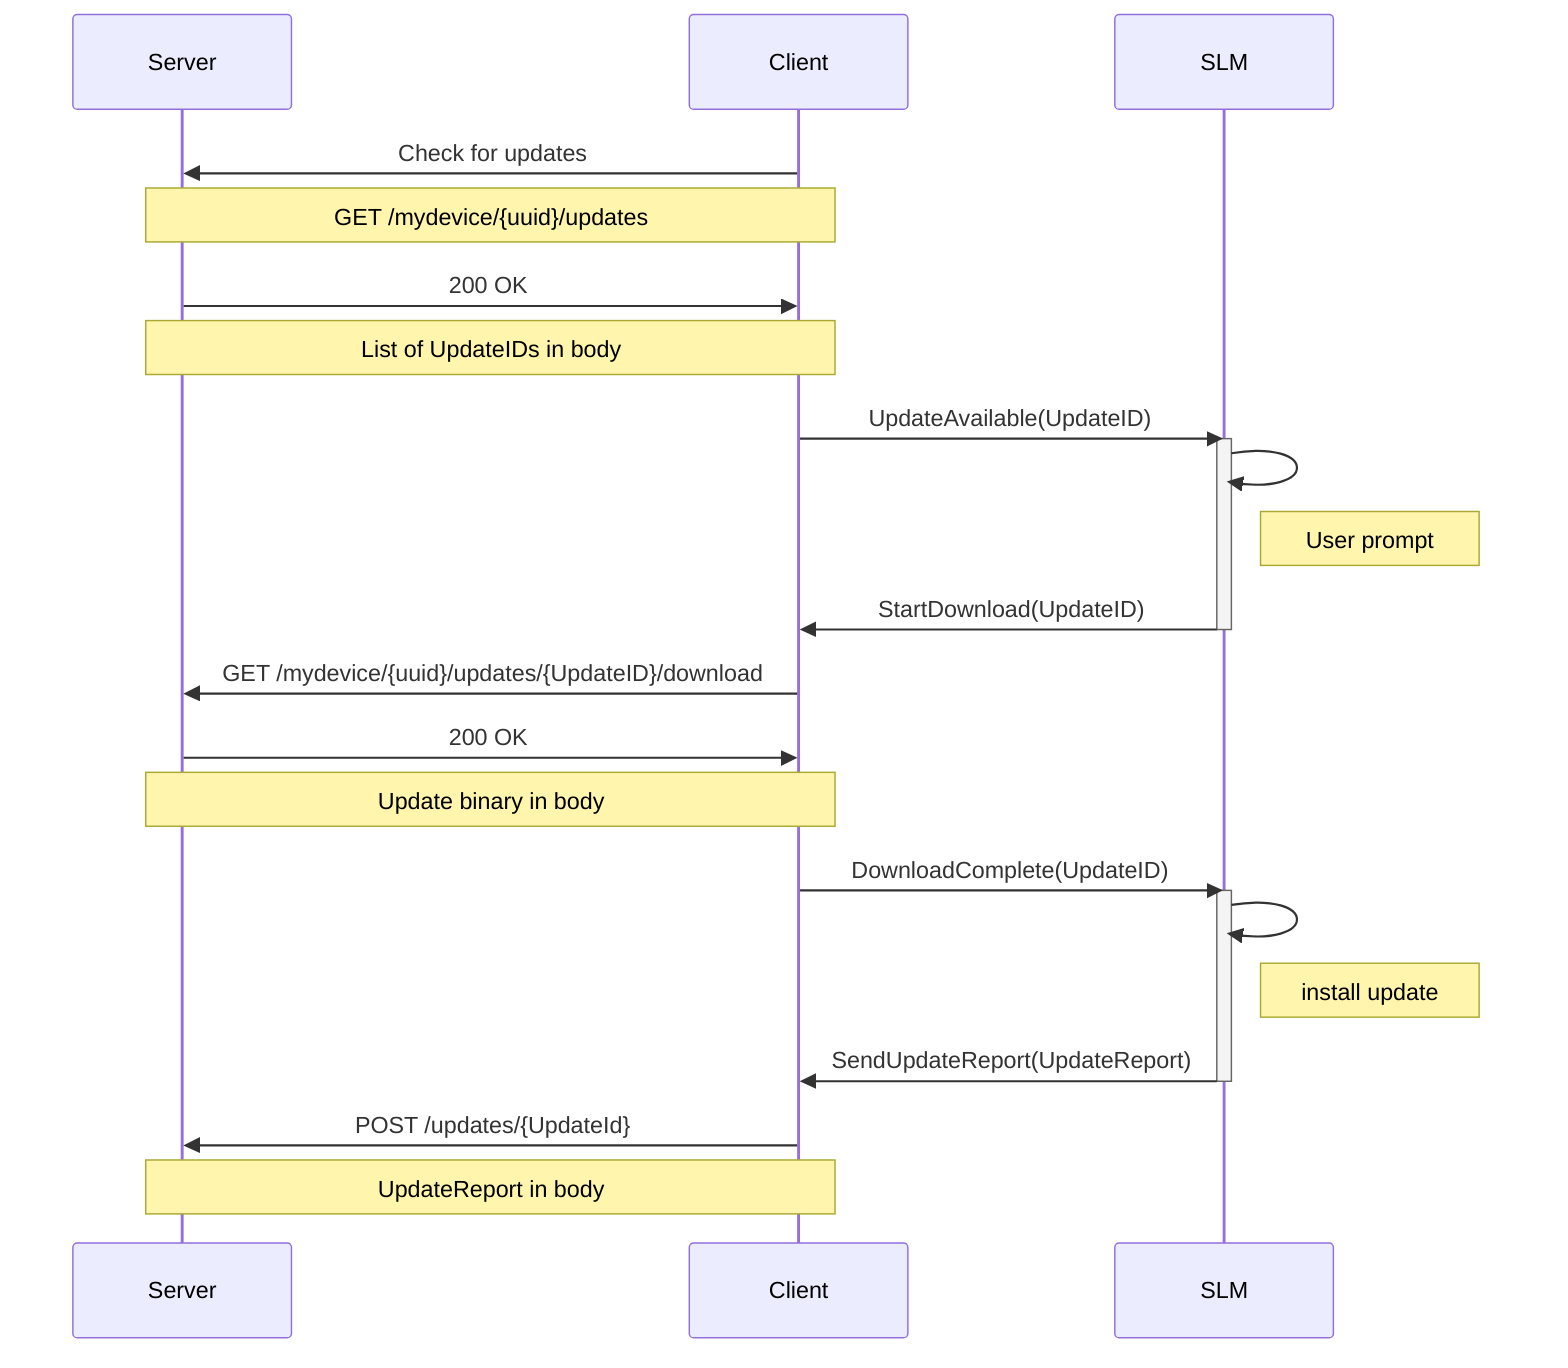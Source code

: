 sequenceDiagram
Participant Server
Participant Client
Participant SLM
Client->>Server: Check for updates
Note over Client, Server: GET /mydevice/{uuid}/updates
Server->>Client: 200 OK
Note over Client, Server: List of UpdateIDs in body
Client->>SLM: UpdateAvailable(UpdateID)
activate SLM
SLM->>SLM: 
Note right of SLM: User prompt
SLM->>Client: StartDownload(UpdateID)
deactivate SLM
Client->>Server: GET /mydevice/{uuid}/updates/{UpdateID}/download
Server->>Client: 200 OK
Note over Client, Server: Update binary in body
Client->>SLM: DownloadComplete(UpdateID)
activate SLM
SLM->>SLM: 
Note right of SLM: install update
SLM->>Client: SendUpdateReport(UpdateReport)
deactivate SLM
Client->>Server: POST /updates/{UpdateId}
Note over Client, Server: UpdateReport in body